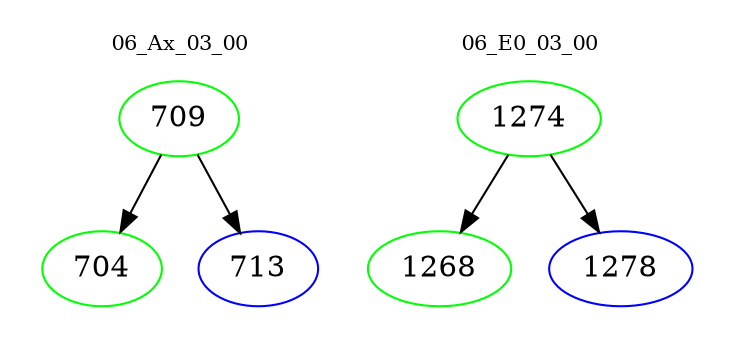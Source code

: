 digraph{
subgraph cluster_0 {
color = white
label = "06_Ax_03_00";
fontsize=10;
T0_709 [label="709", color="green"]
T0_709 -> T0_704 [color="black"]
T0_704 [label="704", color="green"]
T0_709 -> T0_713 [color="black"]
T0_713 [label="713", color="blue"]
}
subgraph cluster_1 {
color = white
label = "06_E0_03_00";
fontsize=10;
T1_1274 [label="1274", color="green"]
T1_1274 -> T1_1268 [color="black"]
T1_1268 [label="1268", color="green"]
T1_1274 -> T1_1278 [color="black"]
T1_1278 [label="1278", color="blue"]
}
}
